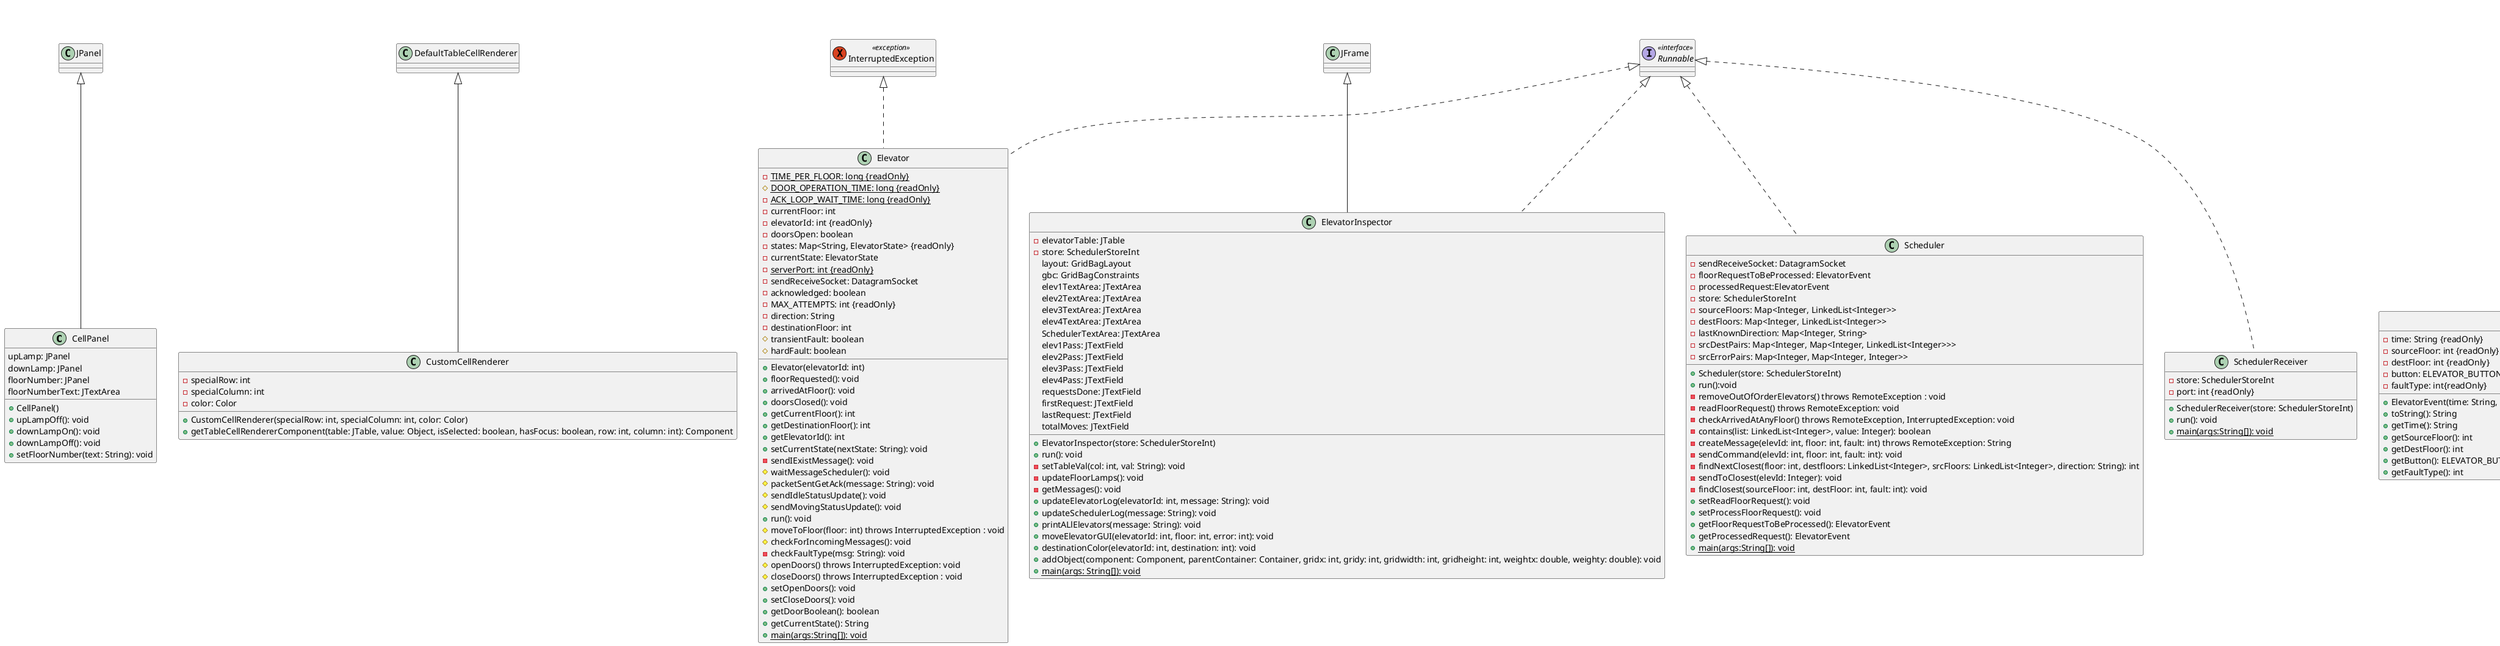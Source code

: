 @startuml
'https://plantuml.com/class-diagram

class CellPanel
class CustomCellRenderer
class Elevator
class ElevatorEvent
class ElevatorInspector
class Floor
class HelperFunctions
class Idle
class LoadingUnloading
class Moving
class Scheduler
class SchedulerReceiver
class SchedulerStore
class SplitTableCellRenderer
enum ELEVATOR_BUTTON <<enumeration>>
exception InterruptedException <<exception>>
interface ElevatorState <<interface>>
interface Runnable <<interface>>
interface SchedulerStoreInt <<interface>>

InterruptedException <|.. Elevator

ELEVATOR_BUTTON <|.. ElevatorEvent
ELEVATOR_BUTTON <|.. Floor

interface ElevatorState {
entry(context:Elevator): void
floorRequest(context:Elevator): void
arrivedAtFloor(context:Elevator): void
doorsClosed(context:Elevator): void
displayState(): void
toString(): String
}

interface SchedulerStoreInt{
addElevator(elevId: Integer, address: InetAddress, port: Integer) throws RemoteException: void
getElevators() throws RemoteException: Map<Integer, ArrayList<Serializable>>
updateElevator(elevID: Integer, itemToEdit: int, value: Serializable) throws RemoteException: void
getFloorRequest() throws RemoteException: ElevatorEvent
setFloorRequest(event: ElevatorEvent) throws RemoteException: void
removeElevator(id: int) throws RemoteException: void
}

class SchedulerStore implements SchedulerStoreInt {
+floorRequests: ArrayDeque<ElevatorEvent>
+elevators: Map<Integer, ArrayList<Serializable>>
+SchedulerStore() throws RemoteException
}

class Idle implements ElevatorState {
}

class Moving implements ElevatorState {
}

class LoadingUnloading implements ElevatorState {
}

class Elevator implements Runnable {
-{static} TIME_PER_FLOOR: long {readOnly}
#{static} DOOR_OPERATION_TIME: long {readOnly}
-{static} ACK_LOOP_WAIT_TIME: long {readOnly}
-currentFloor: int
-elevatorId: int {readOnly}
-doorsOpen: boolean
-states: Map<String, ElevatorState> {readOnly}
-currentState: ElevatorState
-{static} serverPort: int {readOnly}
-sendReceiveSocket: DatagramSocket
-acknowledged: boolean
-MAX_ATTEMPTS: int {readOnly}
-direction: String
-destinationFloor: int
#transientFault: boolean
#hardFault: boolean

+Elevator(elevatorId: int)
+floorRequested(): void
+arrivedAtFloor(): void
+doorsClosed(): void
+getCurrentFloor(): int
+getDestinationFloor(): int
+getElevatorId(): int
+setCurrentState(nextState: String): void
-sendIExistMessage(): void
#waitMessageScheduler(): void
#packetSentGetAck(message: String): void
#sendIdleStatusUpdate(): void
#sendMovingStatusUpdate(): void
+run(): void
#moveToFloor(floor: int) throws InterruptedException : void
#checkForIncomingMessages(): void
-checkFaultType(msg: String): void
#openDoors() throws InterruptedException: void
#closeDoors() throws InterruptedException : void
+setOpenDoors(): void
+setCloseDoors(): void
+getDoorBoolean(): boolean
+getCurrentState(): String
+{Static} main(args:String[]): void
}

enum ELEVATOR_BUTTON {
UP
DOWN
INSIDE
START_MOVE
ARRIVAL
}

class ElevatorEvent{
-time: String {readOnly}
-sourceFloor: int {readOnly}
-destFloor: int {readOnly}
-button: ELEVATOR_BUTTON {readOnly}
-faultType: int{readOnly}

+ElevatorEvent(time: String, floor: int, button: ELEVATOR_BUTTON, car_button: int, fault: int)
+toString(): String
+getTime(): String
+getSourceFloor(): int
+getDestFloor(): int
+getButton(): ELEVATOR_BUTTON
+getFaultType(): int
}

class Floor extends Thread{
-MAX_FLOORS: int {readOnly}
-rand: Random {readOnly}
-sendReceiveSocket: DatagramSocket {readOnly}
-sendPacket: DatagramPacket

+Floor()
+processFile(file: File): void
+processInput(input: String): void
+run(): void
+{Static} main(args:String[]): void
}

class Scheduler implements Runnable{

-sendReceiveSocket: DatagramSocket
-floorRequestToBeProcessed: ElevatorEvent
-processedRequest:ElevatorEvent
-store: SchedulerStoreInt
-sourceFloors: Map<Integer, LinkedList<Integer>>
-destFloors: Map<Integer, LinkedList<Integer>>
-lastKnownDirection: Map<Integer, String>
-srcDestPairs: Map<Integer, Map<Integer, LinkedList<Integer>>>
-srcErrorPairs: Map<Integer, Map<Integer, Integer>>

+Scheduler(store: SchedulerStoreInt)
+run():void
-removeOutOfOrderElevators() throws RemoteException : void
-readFloorRequest() throws RemoteException: void
-checkArrivedAtAnyFloor() throws RemoteException, InterruptedException: void
-contains(list: LinkedList<Integer>, value: Integer): boolean
-createMessage(elevId: int, floor: int, fault: int) throws RemoteException: String
-sendCommand(elevId: int, floor: int, fault: int): void
-findNextClosest(floor: int, destfloors: LinkedList<Integer>, srcFloors: LinkedList<Integer>, direction: String): int
-sendToClosest(elevId: Integer): void
-findClosest(sourceFloor: int, destFloor: int, fault: int): void
+setReadFloorRequest(): void
+setProcessFloorRequest(): void
+getFloorRequestToBeProcessed(): ElevatorEvent
+getProcessedRequest(): ElevatorEvent
+{Static} main(args:String[]): void
}

class SchedulerReceiver implements Runnable{

-store: SchedulerStoreInt
-port: int {readOnly}

+SchedulerReceiver(store: SchedulerStoreInt)
+run(): void
+{Static} main(args:String[]): void
}

class HelperFunctions{
+{Static} generateMsg(stringMsg: String): byte[]
+{Static} translateMsg(msg: byte[], len: int): String
+{Static} validateData(msg: byte[], len: int): boolean
+{Static} printDataInfo(data: byte[], len: int): void
}

class CellPanel extends JPanel{
upLamp: JPanel
downLamp: JPanel
floorNumber: JPanel
floorNumberText: JTextArea
+CellPanel()
+upLampOff(): void
+downLampOn(): void
+downLampOff(): void
+setFloorNumber(text: String): void
}

class CustomCellRenderer extends DefaultTableCellRenderer{
-specialRow: int
-specialColumn: int
-color: Color
+CustomCellRenderer(specialRow: int, specialColumn: int, color: Color)
+getTableCellRendererComponent(table: JTable, value: Object, isSelected: boolean, hasFocus: boolean, row: int, column: int): Component
}

class ElevatorInspector extends JFrame implements Runnable{
-elevatorTable: JTable
-store: SchedulerStoreInt
layout: GridBagLayout
gbc: GridBagConstraints
elev1TextArea: JTextArea
elev2TextArea: JTextArea
elev3TextArea: JTextArea
elev4TextArea: JTextArea
SchedulerTextArea: JTextArea
elev1Pass: JTextField
elev2Pass: JTextField
elev3Pass: JTextField
elev4Pass: JTextField
requestsDone: JTextField
firstRequest: JTextField
lastRequest: JTextField
totalMoves: JTextField
+ElevatorInspector(store: SchedulerStoreInt)
+run(): void
-setTableVal(col: int, val: String): void
-updateFloorLamps(): void
-getMessages(): void
+updateElevatorLog(elevatorId: int, message: String): void
+updateSchedulerLog(message: String): void
+printALlElevators(message: String): void
+moveElevatorGUI(elevatorId: int, floor: int, error: int): void
+destinationColor(elevatorId: int, destination: int): void
+addObject(component: Component, parentContainer: Container, gridx: int, gridy: int, gridwidth: int, gridheight: int, weightx: double, weighty: double): void
+{static} main(args: String[]): void
}

class SplitTableCellRenderer implements TableCellRenderer{
CellPanel rendererPanel
+SplitTableCellRenderer()
+getTableCellRendererComponent(table: JTable, value: Object, isSelected: boolean, hasFocus: boolean, row: int, column: int): Component
}
@enduml